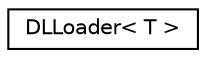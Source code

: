 digraph "Graphical Class Hierarchy"
{
 // LATEX_PDF_SIZE
  edge [fontname="Helvetica",fontsize="10",labelfontname="Helvetica",labelfontsize="10"];
  node [fontname="Helvetica",fontsize="10",shape=record];
  rankdir="LR";
  Node0 [label="DLLoader\< T \>",height=0.2,width=0.4,color="black", fillcolor="white", style="filled",URL="$classDLLoader.html",tooltip=" "];
}

